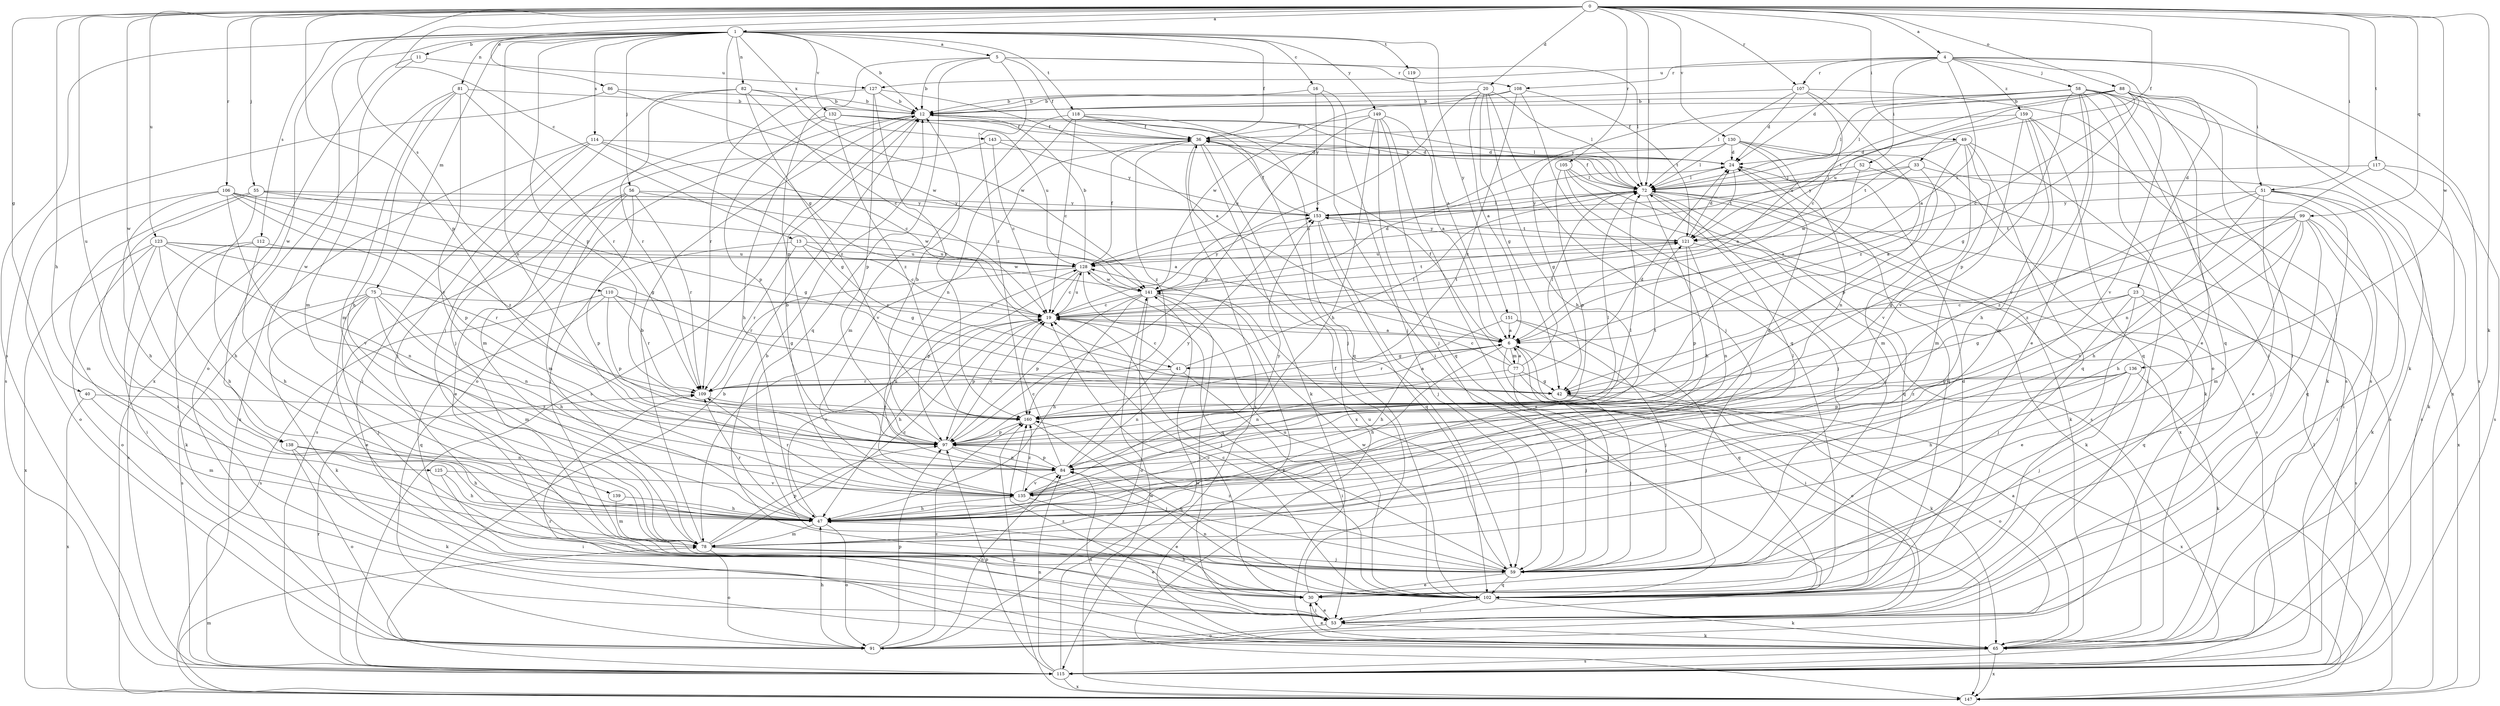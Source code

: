 strict digraph  {
0;
1;
4;
5;
6;
11;
12;
13;
16;
19;
20;
23;
24;
30;
33;
36;
40;
41;
42;
47;
49;
51;
52;
53;
55;
56;
58;
59;
65;
72;
75;
77;
78;
81;
82;
84;
86;
88;
91;
97;
99;
102;
105;
106;
107;
108;
109;
110;
112;
114;
115;
117;
118;
119;
121;
123;
125;
127;
128;
130;
132;
135;
136;
138;
139;
141;
143;
147;
149;
151;
153;
159;
160;
0 -> 1  [label=a];
0 -> 4  [label=a];
0 -> 13  [label=c];
0 -> 20  [label=d];
0 -> 33  [label=f];
0 -> 40  [label=g];
0 -> 47  [label=h];
0 -> 49  [label=i];
0 -> 51  [label=i];
0 -> 55  [label=j];
0 -> 65  [label=k];
0 -> 72  [label=l];
0 -> 86  [label=o];
0 -> 88  [label=o];
0 -> 97  [label=p];
0 -> 99  [label=q];
0 -> 105  [label=r];
0 -> 106  [label=r];
0 -> 107  [label=r];
0 -> 110  [label=s];
0 -> 117  [label=t];
0 -> 123  [label=u];
0 -> 125  [label=u];
0 -> 130  [label=v];
0 -> 136  [label=w];
0 -> 138  [label=w];
1 -> 5  [label=a];
1 -> 11  [label=b];
1 -> 12  [label=b];
1 -> 16  [label=c];
1 -> 36  [label=f];
1 -> 41  [label=g];
1 -> 56  [label=j];
1 -> 75  [label=m];
1 -> 81  [label=n];
1 -> 82  [label=n];
1 -> 84  [label=n];
1 -> 97  [label=p];
1 -> 112  [label=s];
1 -> 114  [label=s];
1 -> 115  [label=s];
1 -> 118  [label=t];
1 -> 119  [label=t];
1 -> 132  [label=v];
1 -> 138  [label=w];
1 -> 139  [label=w];
1 -> 143  [label=x];
1 -> 149  [label=y];
1 -> 151  [label=y];
4 -> 6  [label=a];
4 -> 23  [label=d];
4 -> 24  [label=d];
4 -> 51  [label=i];
4 -> 52  [label=i];
4 -> 58  [label=j];
4 -> 107  [label=r];
4 -> 108  [label=r];
4 -> 127  [label=u];
4 -> 147  [label=x];
4 -> 159  [label=z];
5 -> 12  [label=b];
5 -> 36  [label=f];
5 -> 72  [label=l];
5 -> 97  [label=p];
5 -> 102  [label=q];
5 -> 108  [label=r];
5 -> 160  [label=z];
6 -> 41  [label=g];
6 -> 47  [label=h];
6 -> 53  [label=i];
6 -> 59  [label=j];
6 -> 77  [label=m];
6 -> 91  [label=o];
6 -> 109  [label=r];
11 -> 78  [label=m];
11 -> 127  [label=u];
11 -> 147  [label=x];
12 -> 36  [label=f];
12 -> 47  [label=h];
12 -> 72  [label=l];
12 -> 91  [label=o];
12 -> 115  [label=s];
13 -> 19  [label=c];
13 -> 42  [label=g];
13 -> 97  [label=p];
13 -> 109  [label=r];
13 -> 128  [label=u];
16 -> 12  [label=b];
16 -> 53  [label=i];
16 -> 59  [label=j];
16 -> 153  [label=y];
19 -> 6  [label=a];
19 -> 47  [label=h];
19 -> 59  [label=j];
19 -> 97  [label=p];
19 -> 121  [label=t];
19 -> 128  [label=u];
20 -> 6  [label=a];
20 -> 12  [label=b];
20 -> 19  [label=c];
20 -> 42  [label=g];
20 -> 47  [label=h];
20 -> 59  [label=j];
20 -> 72  [label=l];
23 -> 19  [label=c];
23 -> 30  [label=e];
23 -> 42  [label=g];
23 -> 59  [label=j];
23 -> 102  [label=q];
23 -> 115  [label=s];
24 -> 72  [label=l];
24 -> 102  [label=q];
24 -> 121  [label=t];
30 -> 19  [label=c];
30 -> 36  [label=f];
30 -> 53  [label=i];
33 -> 6  [label=a];
33 -> 72  [label=l];
33 -> 115  [label=s];
33 -> 141  [label=w];
33 -> 153  [label=y];
36 -> 24  [label=d];
36 -> 65  [label=k];
36 -> 115  [label=s];
36 -> 135  [label=v];
36 -> 147  [label=x];
36 -> 160  [label=z];
40 -> 78  [label=m];
40 -> 147  [label=x];
40 -> 160  [label=z];
41 -> 19  [label=c];
41 -> 53  [label=i];
41 -> 72  [label=l];
41 -> 84  [label=n];
41 -> 109  [label=r];
42 -> 59  [label=j];
42 -> 91  [label=o];
42 -> 147  [label=x];
47 -> 19  [label=c];
47 -> 72  [label=l];
47 -> 78  [label=m];
47 -> 91  [label=o];
47 -> 109  [label=r];
49 -> 24  [label=d];
49 -> 53  [label=i];
49 -> 78  [label=m];
49 -> 97  [label=p];
49 -> 102  [label=q];
49 -> 121  [label=t];
49 -> 135  [label=v];
51 -> 30  [label=e];
51 -> 47  [label=h];
51 -> 53  [label=i];
51 -> 102  [label=q];
51 -> 147  [label=x];
51 -> 153  [label=y];
51 -> 160  [label=z];
52 -> 6  [label=a];
52 -> 72  [label=l];
52 -> 115  [label=s];
53 -> 30  [label=e];
53 -> 65  [label=k];
53 -> 91  [label=o];
53 -> 160  [label=z];
55 -> 42  [label=g];
55 -> 47  [label=h];
55 -> 53  [label=i];
55 -> 78  [label=m];
55 -> 141  [label=w];
55 -> 153  [label=y];
56 -> 6  [label=a];
56 -> 30  [label=e];
56 -> 59  [label=j];
56 -> 78  [label=m];
56 -> 109  [label=r];
56 -> 115  [label=s];
56 -> 153  [label=y];
58 -> 12  [label=b];
58 -> 30  [label=e];
58 -> 53  [label=i];
58 -> 72  [label=l];
58 -> 91  [label=o];
58 -> 97  [label=p];
58 -> 102  [label=q];
58 -> 115  [label=s];
58 -> 135  [label=v];
58 -> 147  [label=x];
58 -> 153  [label=y];
59 -> 30  [label=e];
59 -> 102  [label=q];
59 -> 128  [label=u];
59 -> 160  [label=z];
65 -> 6  [label=a];
65 -> 30  [label=e];
65 -> 84  [label=n];
65 -> 109  [label=r];
65 -> 115  [label=s];
65 -> 147  [label=x];
72 -> 12  [label=b];
72 -> 36  [label=f];
72 -> 47  [label=h];
72 -> 59  [label=j];
72 -> 65  [label=k];
72 -> 102  [label=q];
72 -> 115  [label=s];
72 -> 128  [label=u];
72 -> 153  [label=y];
75 -> 19  [label=c];
75 -> 30  [label=e];
75 -> 47  [label=h];
75 -> 59  [label=j];
75 -> 65  [label=k];
75 -> 78  [label=m];
75 -> 84  [label=n];
75 -> 115  [label=s];
77 -> 6  [label=a];
77 -> 19  [label=c];
77 -> 36  [label=f];
77 -> 42  [label=g];
77 -> 59  [label=j];
77 -> 65  [label=k];
77 -> 72  [label=l];
77 -> 84  [label=n];
78 -> 12  [label=b];
78 -> 19  [label=c];
78 -> 30  [label=e];
78 -> 59  [label=j];
78 -> 91  [label=o];
78 -> 97  [label=p];
81 -> 12  [label=b];
81 -> 47  [label=h];
81 -> 78  [label=m];
81 -> 91  [label=o];
81 -> 109  [label=r];
81 -> 135  [label=v];
82 -> 12  [label=b];
82 -> 19  [label=c];
82 -> 59  [label=j];
82 -> 109  [label=r];
82 -> 141  [label=w];
82 -> 160  [label=z];
84 -> 19  [label=c];
84 -> 72  [label=l];
84 -> 97  [label=p];
84 -> 135  [label=v];
84 -> 153  [label=y];
86 -> 12  [label=b];
86 -> 115  [label=s];
86 -> 141  [label=w];
88 -> 12  [label=b];
88 -> 19  [label=c];
88 -> 30  [label=e];
88 -> 42  [label=g];
88 -> 53  [label=i];
88 -> 65  [label=k];
88 -> 72  [label=l];
88 -> 121  [label=t];
88 -> 128  [label=u];
88 -> 135  [label=v];
91 -> 47  [label=h];
91 -> 84  [label=n];
91 -> 97  [label=p];
91 -> 160  [label=z];
97 -> 12  [label=b];
97 -> 19  [label=c];
97 -> 59  [label=j];
97 -> 72  [label=l];
97 -> 84  [label=n];
99 -> 42  [label=g];
99 -> 47  [label=h];
99 -> 53  [label=i];
99 -> 59  [label=j];
99 -> 65  [label=k];
99 -> 78  [label=m];
99 -> 121  [label=t];
99 -> 135  [label=v];
99 -> 160  [label=z];
102 -> 12  [label=b];
102 -> 19  [label=c];
102 -> 24  [label=d];
102 -> 47  [label=h];
102 -> 53  [label=i];
102 -> 65  [label=k];
102 -> 84  [label=n];
102 -> 128  [label=u];
102 -> 141  [label=w];
105 -> 59  [label=j];
105 -> 72  [label=l];
105 -> 97  [label=p];
105 -> 115  [label=s];
105 -> 147  [label=x];
106 -> 42  [label=g];
106 -> 47  [label=h];
106 -> 91  [label=o];
106 -> 97  [label=p];
106 -> 135  [label=v];
106 -> 153  [label=y];
106 -> 160  [label=z];
107 -> 12  [label=b];
107 -> 19  [label=c];
107 -> 24  [label=d];
107 -> 72  [label=l];
107 -> 115  [label=s];
107 -> 160  [label=z];
108 -> 12  [label=b];
108 -> 102  [label=q];
108 -> 121  [label=t];
108 -> 141  [label=w];
108 -> 160  [label=z];
109 -> 6  [label=a];
109 -> 24  [label=d];
109 -> 160  [label=z];
110 -> 19  [label=c];
110 -> 42  [label=g];
110 -> 97  [label=p];
110 -> 102  [label=q];
110 -> 109  [label=r];
110 -> 115  [label=s];
112 -> 47  [label=h];
112 -> 65  [label=k];
112 -> 115  [label=s];
112 -> 128  [label=u];
114 -> 19  [label=c];
114 -> 24  [label=d];
114 -> 42  [label=g];
114 -> 53  [label=i];
114 -> 59  [label=j];
114 -> 147  [label=x];
115 -> 12  [label=b];
115 -> 84  [label=n];
115 -> 97  [label=p];
115 -> 109  [label=r];
115 -> 141  [label=w];
115 -> 147  [label=x];
117 -> 65  [label=k];
117 -> 72  [label=l];
117 -> 84  [label=n];
117 -> 115  [label=s];
118 -> 19  [label=c];
118 -> 36  [label=f];
118 -> 59  [label=j];
118 -> 78  [label=m];
118 -> 84  [label=n];
118 -> 102  [label=q];
119 -> 6  [label=a];
121 -> 24  [label=d];
121 -> 65  [label=k];
121 -> 84  [label=n];
121 -> 97  [label=p];
121 -> 128  [label=u];
121 -> 153  [label=y];
123 -> 47  [label=h];
123 -> 53  [label=i];
123 -> 84  [label=n];
123 -> 91  [label=o];
123 -> 109  [label=r];
123 -> 128  [label=u];
123 -> 141  [label=w];
123 -> 147  [label=x];
125 -> 47  [label=h];
125 -> 53  [label=i];
125 -> 135  [label=v];
127 -> 6  [label=a];
127 -> 12  [label=b];
127 -> 97  [label=p];
127 -> 109  [label=r];
127 -> 160  [label=z];
128 -> 12  [label=b];
128 -> 19  [label=c];
128 -> 36  [label=f];
128 -> 97  [label=p];
128 -> 102  [label=q];
128 -> 109  [label=r];
128 -> 141  [label=w];
130 -> 6  [label=a];
130 -> 24  [label=d];
130 -> 42  [label=g];
130 -> 65  [label=k];
130 -> 72  [label=l];
130 -> 78  [label=m];
130 -> 84  [label=n];
130 -> 128  [label=u];
132 -> 36  [label=f];
132 -> 59  [label=j];
132 -> 72  [label=l];
132 -> 97  [label=p];
132 -> 128  [label=u];
132 -> 160  [label=z];
135 -> 12  [label=b];
135 -> 24  [label=d];
135 -> 30  [label=e];
135 -> 47  [label=h];
135 -> 109  [label=r];
135 -> 128  [label=u];
135 -> 153  [label=y];
135 -> 160  [label=z];
136 -> 42  [label=g];
136 -> 47  [label=h];
136 -> 59  [label=j];
136 -> 65  [label=k];
136 -> 97  [label=p];
136 -> 160  [label=z];
138 -> 47  [label=h];
138 -> 65  [label=k];
138 -> 84  [label=n];
138 -> 91  [label=o];
139 -> 47  [label=h];
139 -> 78  [label=m];
141 -> 19  [label=c];
141 -> 24  [label=d];
141 -> 47  [label=h];
141 -> 53  [label=i];
141 -> 65  [label=k];
141 -> 91  [label=o];
141 -> 97  [label=p];
141 -> 121  [label=t];
141 -> 153  [label=y];
143 -> 19  [label=c];
143 -> 24  [label=d];
143 -> 78  [label=m];
143 -> 153  [label=y];
147 -> 72  [label=l];
147 -> 78  [label=m];
147 -> 141  [label=w];
147 -> 160  [label=z];
149 -> 6  [label=a];
149 -> 36  [label=f];
149 -> 47  [label=h];
149 -> 59  [label=j];
149 -> 97  [label=p];
149 -> 102  [label=q];
149 -> 147  [label=x];
151 -> 6  [label=a];
151 -> 47  [label=h];
151 -> 59  [label=j];
151 -> 102  [label=q];
153 -> 36  [label=f];
153 -> 59  [label=j];
153 -> 72  [label=l];
153 -> 102  [label=q];
153 -> 121  [label=t];
159 -> 36  [label=f];
159 -> 47  [label=h];
159 -> 65  [label=k];
159 -> 78  [label=m];
159 -> 102  [label=q];
159 -> 128  [label=u];
159 -> 135  [label=v];
160 -> 97  [label=p];
160 -> 102  [label=q];
160 -> 121  [label=t];
}
